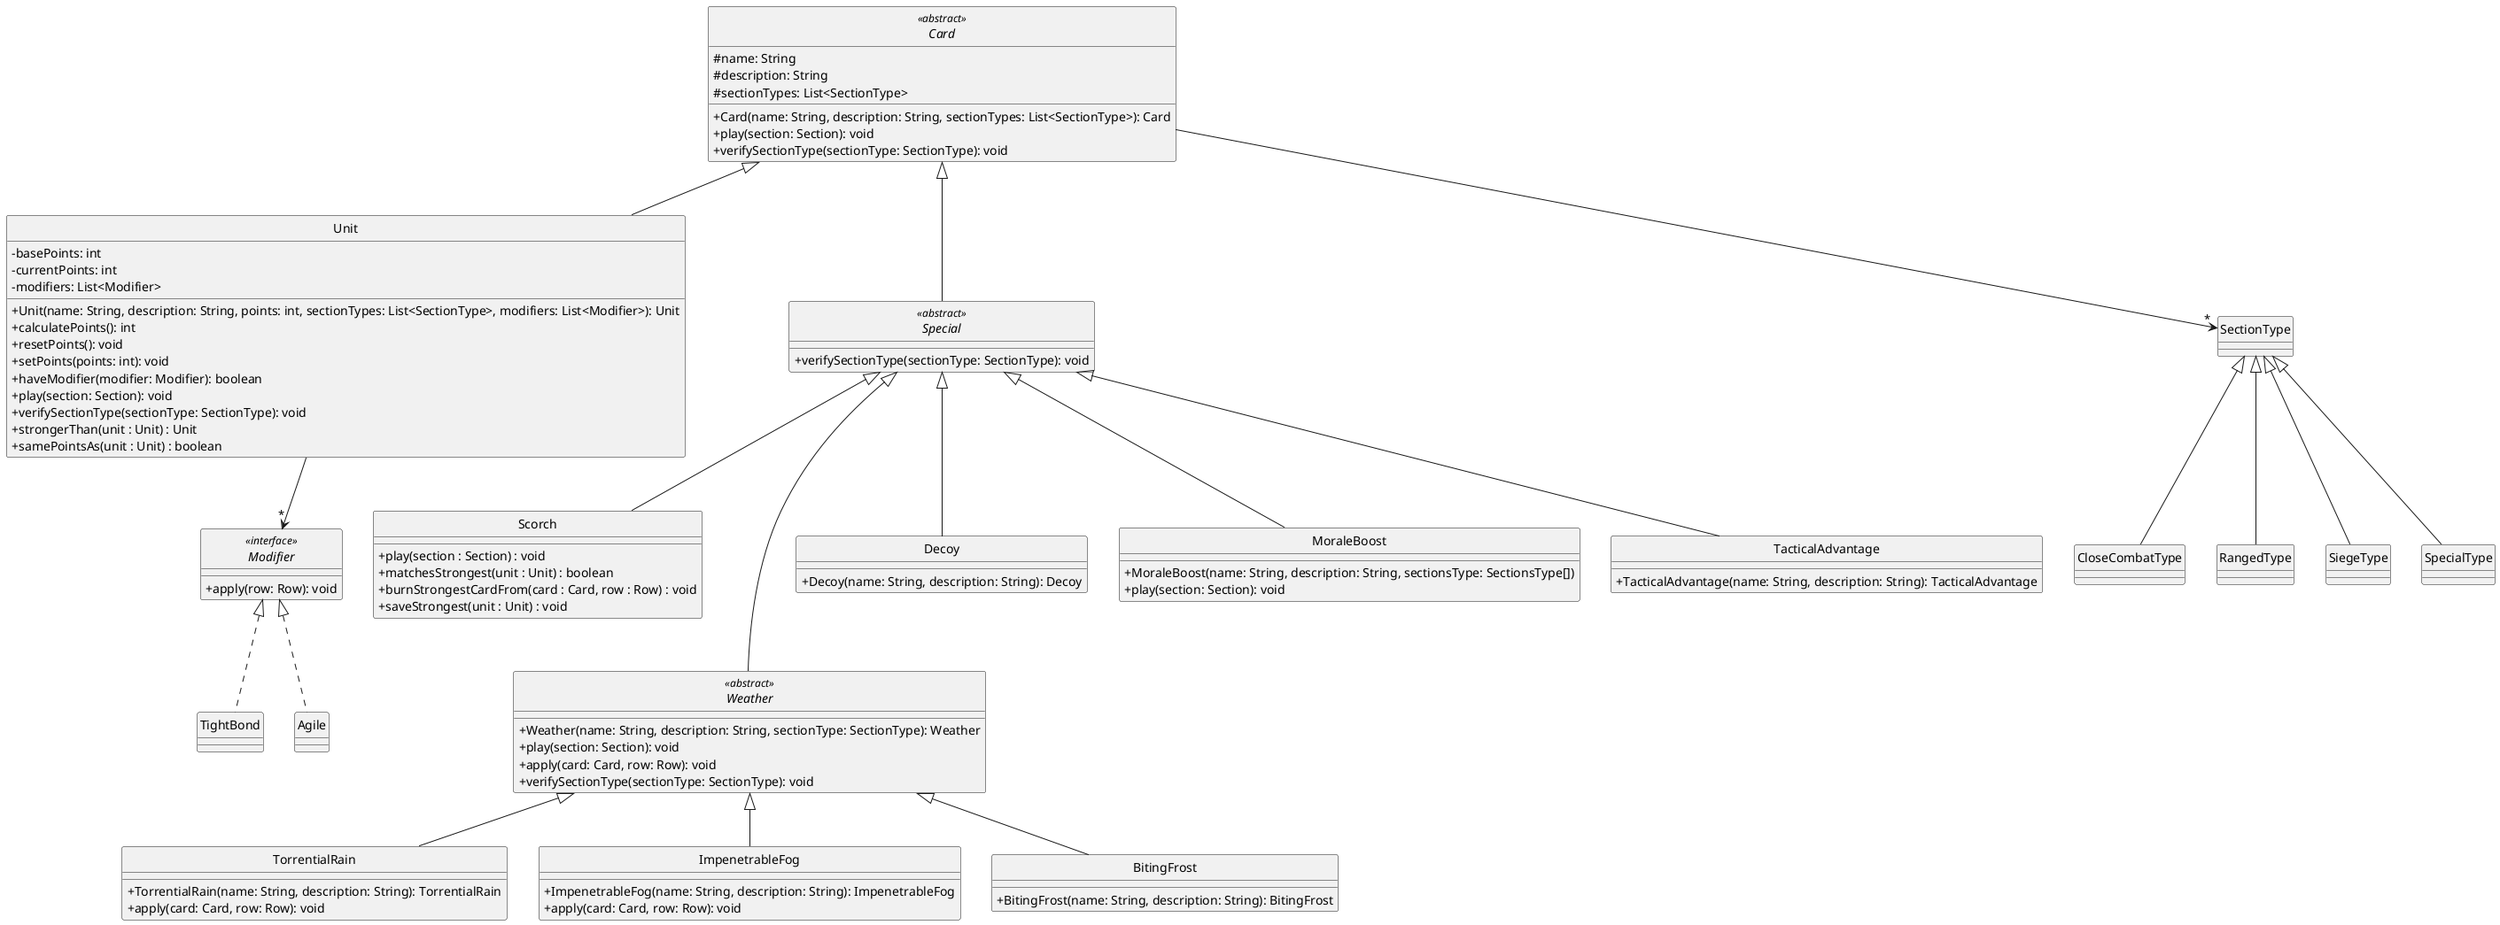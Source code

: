 @startuml

skinparam monochrome true
hide circle
skinparam classAttributeIconSize 0

' =====================
' CARD HIERARCHY
' =====================

abstract class Card <<abstract>> {
  #name: String
  #description: String
  #sectionTypes: List<SectionType>
  +Card(name: String, description: String, sectionTypes: List<SectionType>): Card
  +play(section: Section): void
  +verifySectionType(sectionType: SectionType): void
}

class Unit {
  -basePoints: int
  -currentPoints: int
  -modifiers: List<Modifier>
  +Unit(name: String, description: String, points: int, sectionTypes: List<SectionType>, modifiers: List<Modifier>): Unit
  +calculatePoints(): int
  +resetPoints(): void
  +setPoints(points: int): void
  +haveModifier(modifier: Modifier): boolean
  +play(section: Section): void
  +verifySectionType(sectionType: SectionType): void
  +strongerThan(unit : Unit) : Unit
  +samePointsAs(unit : Unit) : boolean
}

abstract class Special <<abstract>> {
  +verifySectionType(sectionType: SectionType): void
}

class Scorch {
  +play(section : Section) : void
  +matchesStrongest(unit : Unit) : boolean
  +burnStrongestCardFrom(card : Card, row : Row) : void
  +saveStrongest(unit : Unit) : void
}

interface Modifier <<interface>> {
  +apply(row: Row): void
}

class TightBond {
}

class Agile {
}

abstract class Weather <<abstract>> {
  +Weather(name: String, description: String, sectionType: SectionType): Weather
  +play(section: Section): void
  +apply(card: Card, row: Row): void
  +verifySectionType(sectionType: SectionType): void
}

class TorrentialRain {
  +TorrentialRain(name: String, description: String): TorrentialRain
  +apply(card: Card, row: Row): void
}

class ImpenetrableFog {
  +ImpenetrableFog(name: String, description: String): ImpenetrableFog
  +apply(card: Card, row: Row): void
}

class BitingFrost {
  +BitingFrost(name: String, description: String): BitingFrost
}

class Decoy {
  +Decoy(name: String, description: String): Decoy
}

class MoraleBoost{
  +MoraleBoost(name: String, description: String, sectionsType: SectionsType[])
  +play(section: Section): void
}

class TacticalAdvantage {
  +TacticalAdvantage(name: String, description: String): TacticalAdvantage
}

' =====================
' RELATIONSHIPS
' =====================

Card <|-- Unit
Card <|-- Special

Card --> "*" SectionType

SectionType <|-- CloseCombatType
SectionType <|-- RangedType
SectionType <|-- SiegeType
SectionType <|-- SpecialType

Unit --> "*" Modifier

Modifier <|.. TightBond
Modifier <|.. Agile

Special <|-- Decoy
Special <|-- TacticalAdvantage
Special <|-- Scorch
Special <|-- MoraleBoost
Special <|--- Weather

Weather <|-- TorrentialRain
Weather <|-- ImpenetrableFog
Weather <|-- BitingFrost

@enduml
